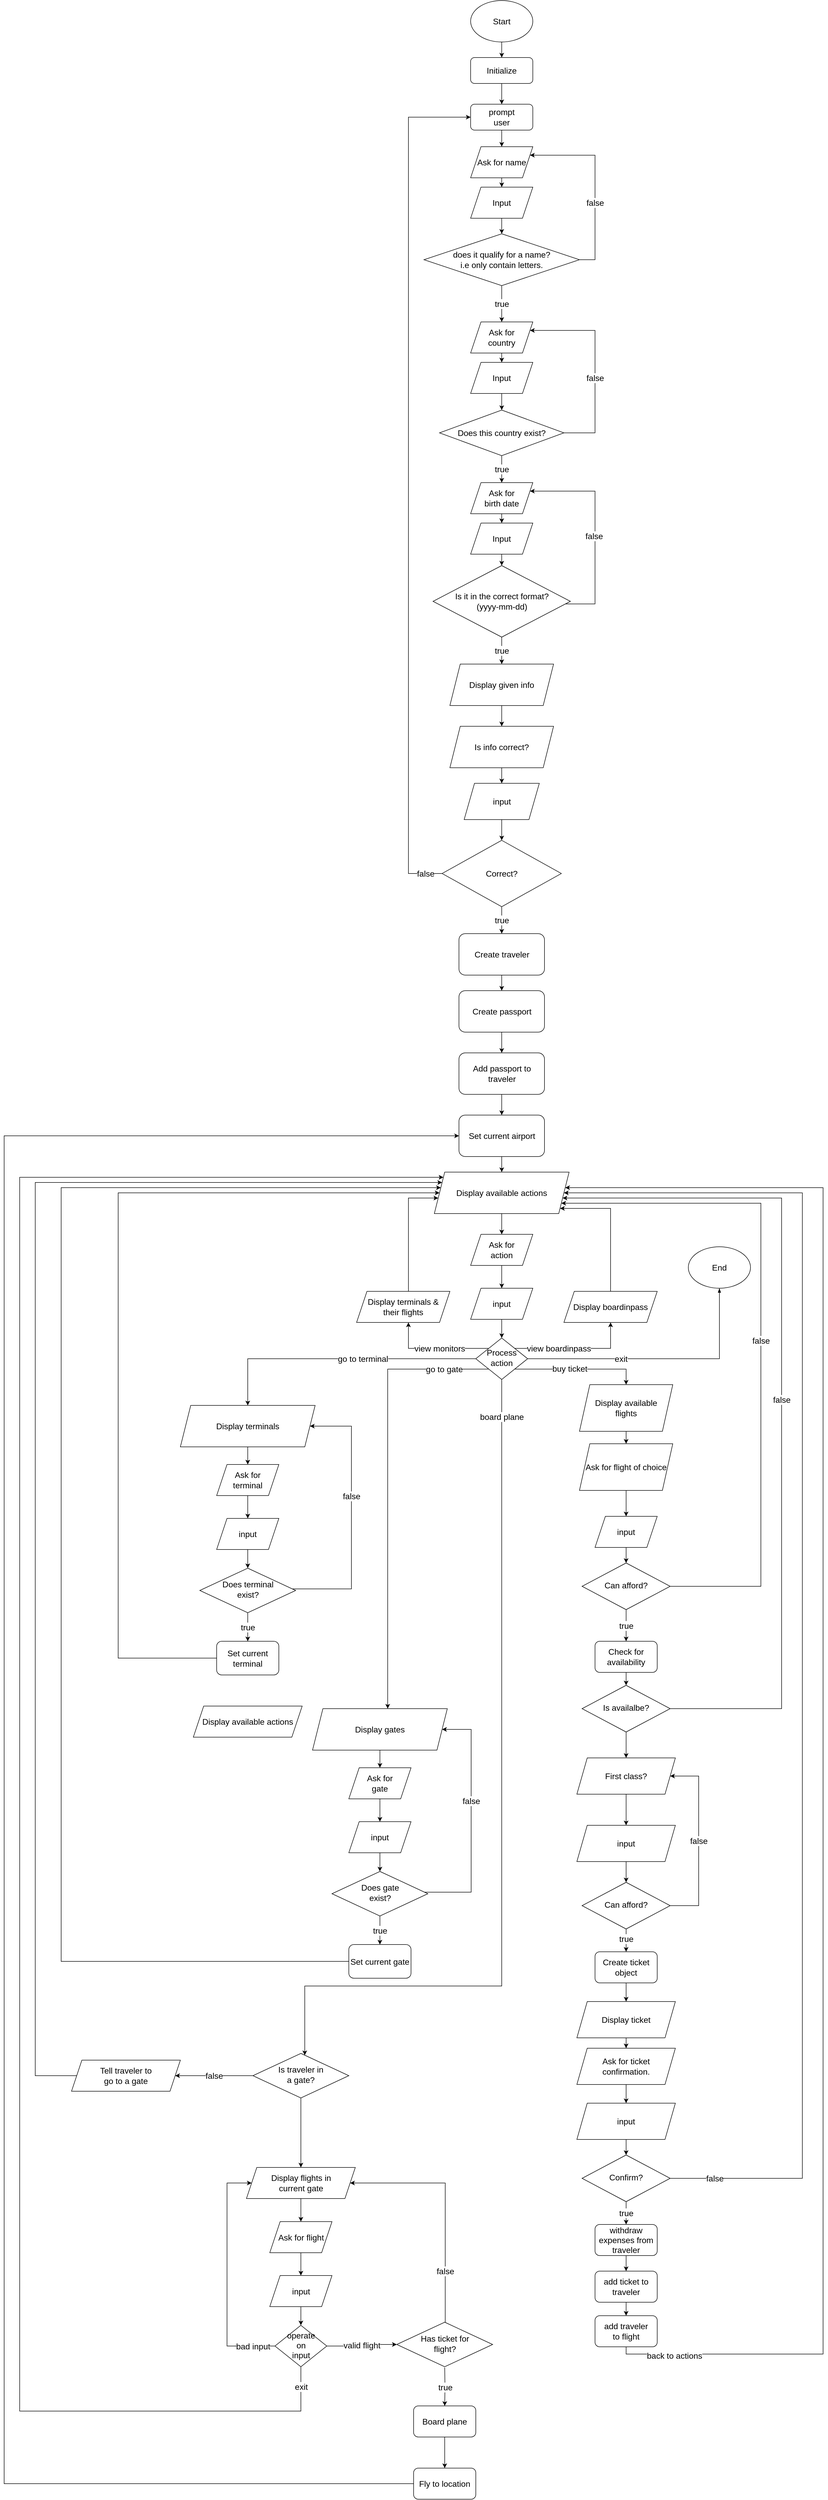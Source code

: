 <mxfile version="15.7.3" type="github">
  <diagram id="C5RBs43oDa-KdzZeNtuy" name="Page-1">
    <mxGraphModel dx="3044" dy="3708" grid="1" gridSize="10" guides="1" tooltips="1" connect="1" arrows="1" fold="1" page="1" pageScale="1" pageWidth="827" pageHeight="1169" math="0" shadow="0">
      <root>
        <mxCell id="WIyWlLk6GJQsqaUBKTNV-0" />
        <mxCell id="WIyWlLk6GJQsqaUBKTNV-1" parent="WIyWlLk6GJQsqaUBKTNV-0" />
        <mxCell id="w9qzQ3jvZIOm9cnqxgEa-3" style="edgeStyle=orthogonalEdgeStyle;rounded=0;orthogonalLoop=1;jettySize=auto;html=1;fontSize=16;" parent="WIyWlLk6GJQsqaUBKTNV-1" source="WIyWlLk6GJQsqaUBKTNV-6" target="74fVWN5UfbGMYc25_52T-164" edge="1">
          <mxGeometry relative="1" as="geometry">
            <mxPoint x="-50" y="930" as="targetPoint" />
          </mxGeometry>
        </mxCell>
        <mxCell id="74fVWN5UfbGMYc25_52T-89" value="go to terminal" style="edgeLabel;html=1;align=center;verticalAlign=middle;resizable=0;points=[];fontSize=16;" parent="w9qzQ3jvZIOm9cnqxgEa-3" vertex="1" connectable="0">
          <mxGeometry x="-0.175" relative="1" as="geometry">
            <mxPoint as="offset" />
          </mxGeometry>
        </mxCell>
        <mxCell id="w9qzQ3jvZIOm9cnqxgEa-8" style="edgeStyle=orthogonalEdgeStyle;rounded=0;orthogonalLoop=1;jettySize=auto;html=1;exitX=1;exitY=1;exitDx=0;exitDy=0;fontSize=16;" parent="WIyWlLk6GJQsqaUBKTNV-1" source="WIyWlLk6GJQsqaUBKTNV-6" target="74fVWN5UfbGMYc25_52T-156" edge="1">
          <mxGeometry relative="1" as="geometry">
            <mxPoint x="620" y="980" as="targetPoint" />
          </mxGeometry>
        </mxCell>
        <mxCell id="74fVWN5UfbGMYc25_52T-116" value="&lt;div&gt;buy ticket&lt;/div&gt;" style="edgeLabel;html=1;align=center;verticalAlign=middle;resizable=0;points=[];fontSize=16;" parent="w9qzQ3jvZIOm9cnqxgEa-8" vertex="1" connectable="0">
          <mxGeometry x="-0.369" y="1" relative="1" as="geometry">
            <mxPoint x="28" as="offset" />
          </mxGeometry>
        </mxCell>
        <mxCell id="74fVWN5UfbGMYc25_52T-178" value="view monitors" style="edgeStyle=orthogonalEdgeStyle;rounded=0;orthogonalLoop=1;jettySize=auto;html=1;fontSize=16;" parent="WIyWlLk6GJQsqaUBKTNV-1" source="WIyWlLk6GJQsqaUBKTNV-6" target="74fVWN5UfbGMYc25_52T-177" edge="1">
          <mxGeometry x="-0.073" relative="1" as="geometry">
            <Array as="points">
              <mxPoint x="200" y="910" />
            </Array>
            <mxPoint as="offset" />
          </mxGeometry>
        </mxCell>
        <mxCell id="p_1daK5cfYvLZlIFTqny-16" value="view boardinpass" style="edgeStyle=orthogonalEdgeStyle;rounded=0;orthogonalLoop=1;jettySize=auto;html=1;exitX=1;exitY=0;exitDx=0;exitDy=0;fontSize=16;" edge="1" parent="WIyWlLk6GJQsqaUBKTNV-1" source="WIyWlLk6GJQsqaUBKTNV-6" target="p_1daK5cfYvLZlIFTqny-13">
          <mxGeometry x="-0.277" relative="1" as="geometry">
            <mxPoint as="offset" />
          </mxGeometry>
        </mxCell>
        <mxCell id="p_1daK5cfYvLZlIFTqny-21" value="board plane" style="edgeStyle=orthogonalEdgeStyle;rounded=0;orthogonalLoop=1;jettySize=auto;html=1;fontSize=16;" edge="1" parent="WIyWlLk6GJQsqaUBKTNV-1" source="WIyWlLk6GJQsqaUBKTNV-6" target="p_1daK5cfYvLZlIFTqny-23">
          <mxGeometry x="-0.915" relative="1" as="geometry">
            <mxPoint x="4.547e-13" y="2220" as="targetPoint" />
            <Array as="points">
              <mxPoint x="380" y="2140" />
              <mxPoint y="2140" />
            </Array>
            <mxPoint as="offset" />
          </mxGeometry>
        </mxCell>
        <mxCell id="WIyWlLk6GJQsqaUBKTNV-6" value="&lt;div&gt;Process&lt;/div&gt;&lt;div&gt;action&lt;br&gt;&lt;/div&gt;" style="rhombus;whiteSpace=wrap;html=1;shadow=0;fontFamily=Helvetica;fontSize=16;align=center;strokeWidth=1;spacing=6;spacingTop=-4;" parent="WIyWlLk6GJQsqaUBKTNV-1" vertex="1">
          <mxGeometry x="330" y="890" width="100" height="80" as="geometry" />
        </mxCell>
        <mxCell id="w9qzQ3jvZIOm9cnqxgEa-14" value="exit" style="edgeStyle=orthogonalEdgeStyle;rounded=0;orthogonalLoop=1;jettySize=auto;html=1;endArrow=blockThin;endFill=1;fontSize=16;" parent="WIyWlLk6GJQsqaUBKTNV-1" source="WIyWlLk6GJQsqaUBKTNV-6" target="w9qzQ3jvZIOm9cnqxgEa-0" edge="1">
          <mxGeometry x="-0.288" relative="1" as="geometry">
            <mxPoint x="740" y="894" as="sourcePoint" />
            <mxPoint x="670" y="1324" as="targetPoint" />
            <mxPoint as="offset" />
          </mxGeometry>
        </mxCell>
        <mxCell id="w9qzQ3jvZIOm9cnqxgEa-0" value="End" style="ellipse;whiteSpace=wrap;html=1;fontSize=16;" parent="WIyWlLk6GJQsqaUBKTNV-1" vertex="1">
          <mxGeometry x="740" y="714" width="120" height="80" as="geometry" />
        </mxCell>
        <mxCell id="74fVWN5UfbGMYc25_52T-83" style="edgeStyle=orthogonalEdgeStyle;rounded=0;orthogonalLoop=1;jettySize=auto;html=1;fontSize=16;" parent="WIyWlLk6GJQsqaUBKTNV-1" source="74fVWN5UfbGMYc25_52T-1" target="74fVWN5UfbGMYc25_52T-82" edge="1">
          <mxGeometry relative="1" as="geometry" />
        </mxCell>
        <mxCell id="74fVWN5UfbGMYc25_52T-1" value="&lt;font style=&quot;font-size: 16px&quot;&gt;Initialize&lt;/font&gt;" style="rounded=1;whiteSpace=wrap;html=1;fontSize=16;" parent="WIyWlLk6GJQsqaUBKTNV-1" vertex="1">
          <mxGeometry x="320" y="-1580" width="120" height="50" as="geometry" />
        </mxCell>
        <mxCell id="74fVWN5UfbGMYc25_52T-19" style="edgeStyle=orthogonalEdgeStyle;rounded=0;orthogonalLoop=1;jettySize=auto;html=1;exitX=0.5;exitY=1;exitDx=0;exitDy=0;entryX=0.5;entryY=0;entryDx=0;entryDy=0;fontSize=16;" parent="WIyWlLk6GJQsqaUBKTNV-1" source="74fVWN5UfbGMYc25_52T-4" target="74fVWN5UfbGMYc25_52T-7" edge="1">
          <mxGeometry relative="1" as="geometry" />
        </mxCell>
        <mxCell id="74fVWN5UfbGMYc25_52T-4" value="&lt;font style=&quot;font-size: 16px&quot;&gt;Ask for name&lt;/font&gt;" style="shape=parallelogram;perimeter=parallelogramPerimeter;whiteSpace=wrap;html=1;fixedSize=1;fontSize=16;" parent="WIyWlLk6GJQsqaUBKTNV-1" vertex="1">
          <mxGeometry x="320" y="-1408" width="120" height="60" as="geometry" />
        </mxCell>
        <mxCell id="74fVWN5UfbGMYc25_52T-10" style="edgeStyle=orthogonalEdgeStyle;rounded=0;orthogonalLoop=1;jettySize=auto;html=1;fontSize=16;" parent="WIyWlLk6GJQsqaUBKTNV-1" source="74fVWN5UfbGMYc25_52T-7" edge="1">
          <mxGeometry relative="1" as="geometry">
            <mxPoint x="380" y="-1240" as="targetPoint" />
          </mxGeometry>
        </mxCell>
        <mxCell id="74fVWN5UfbGMYc25_52T-7" value="Input" style="shape=parallelogram;perimeter=parallelogramPerimeter;whiteSpace=wrap;html=1;fixedSize=1;fontSize=16;" parent="WIyWlLk6GJQsqaUBKTNV-1" vertex="1">
          <mxGeometry x="320" y="-1330" width="120" height="60" as="geometry" />
        </mxCell>
        <mxCell id="74fVWN5UfbGMYc25_52T-22" style="edgeStyle=orthogonalEdgeStyle;rounded=0;orthogonalLoop=1;jettySize=auto;html=1;fontSize=16;entryX=1;entryY=0.25;entryDx=0;entryDy=0;exitX=1;exitY=0.5;exitDx=0;exitDy=0;" parent="WIyWlLk6GJQsqaUBKTNV-1" source="74fVWN5UfbGMYc25_52T-20" target="74fVWN5UfbGMYc25_52T-4" edge="1">
          <mxGeometry relative="1" as="geometry">
            <mxPoint x="680" y="-1400" as="targetPoint" />
            <Array as="points">
              <mxPoint x="560" y="-1190" />
              <mxPoint x="560" y="-1392" />
            </Array>
          </mxGeometry>
        </mxCell>
        <mxCell id="74fVWN5UfbGMYc25_52T-25" value="false" style="edgeLabel;html=1;align=center;verticalAlign=middle;resizable=0;points=[];fontSize=16;" parent="74fVWN5UfbGMYc25_52T-22" vertex="1" connectable="0">
          <mxGeometry x="-0.502" y="2" relative="1" as="geometry">
            <mxPoint x="2" y="-51" as="offset" />
          </mxGeometry>
        </mxCell>
        <mxCell id="74fVWN5UfbGMYc25_52T-24" value="true" style="edgeStyle=orthogonalEdgeStyle;rounded=0;orthogonalLoop=1;jettySize=auto;html=1;exitX=0.5;exitY=1;exitDx=0;exitDy=0;fontSize=16;entryX=0.5;entryY=0;entryDx=0;entryDy=0;" parent="WIyWlLk6GJQsqaUBKTNV-1" source="74fVWN5UfbGMYc25_52T-20" target="74fVWN5UfbGMYc25_52T-27" edge="1">
          <mxGeometry relative="1" as="geometry">
            <mxPoint x="380" y="-1000" as="targetPoint" />
            <Array as="points" />
          </mxGeometry>
        </mxCell>
        <mxCell id="74fVWN5UfbGMYc25_52T-20" value="&lt;div style=&quot;font-size: 16px;&quot;&gt;does it qualify for a name? &lt;br style=&quot;font-size: 16px;&quot;&gt;&lt;/div&gt;&lt;div style=&quot;font-size: 16px;&quot;&gt;i.e only contain letters.&lt;/div&gt;" style="rhombus;whiteSpace=wrap;html=1;fontSize=16;" parent="WIyWlLk6GJQsqaUBKTNV-1" vertex="1">
          <mxGeometry x="230" y="-1240" width="300" height="100" as="geometry" />
        </mxCell>
        <mxCell id="74fVWN5UfbGMYc25_52T-26" style="edgeStyle=orthogonalEdgeStyle;rounded=0;orthogonalLoop=1;jettySize=auto;html=1;exitX=0.5;exitY=1;exitDx=0;exitDy=0;entryX=0.5;entryY=0;entryDx=0;entryDy=0;fontSize=16;" parent="WIyWlLk6GJQsqaUBKTNV-1" source="74fVWN5UfbGMYc25_52T-27" target="74fVWN5UfbGMYc25_52T-29" edge="1">
          <mxGeometry relative="1" as="geometry" />
        </mxCell>
        <mxCell id="74fVWN5UfbGMYc25_52T-27" value="&lt;div style=&quot;font-size: 16px;&quot;&gt;&lt;font style=&quot;font-size: 16px&quot;&gt;Ask for&lt;/font&gt;&lt;/div&gt;&lt;div style=&quot;font-size: 16px;&quot;&gt;&lt;font style=&quot;font-size: 16px&quot;&gt;country&lt;br style=&quot;font-size: 16px;&quot;&gt;&lt;/font&gt;&lt;/div&gt;" style="shape=parallelogram;perimeter=parallelogramPerimeter;whiteSpace=wrap;html=1;fixedSize=1;fontSize=16;" parent="WIyWlLk6GJQsqaUBKTNV-1" vertex="1">
          <mxGeometry x="320" y="-1070" width="120" height="60" as="geometry" />
        </mxCell>
        <mxCell id="74fVWN5UfbGMYc25_52T-43" style="edgeStyle=orthogonalEdgeStyle;rounded=0;orthogonalLoop=1;jettySize=auto;html=1;entryX=0.5;entryY=0;entryDx=0;entryDy=0;fontSize=16;" parent="WIyWlLk6GJQsqaUBKTNV-1" source="74fVWN5UfbGMYc25_52T-29" target="74fVWN5UfbGMYc25_52T-33" edge="1">
          <mxGeometry relative="1" as="geometry" />
        </mxCell>
        <mxCell id="74fVWN5UfbGMYc25_52T-29" value="Input" style="shape=parallelogram;perimeter=parallelogramPerimeter;whiteSpace=wrap;html=1;fixedSize=1;fontSize=16;" parent="WIyWlLk6GJQsqaUBKTNV-1" vertex="1">
          <mxGeometry x="320" y="-992" width="120" height="60" as="geometry" />
        </mxCell>
        <mxCell id="74fVWN5UfbGMYc25_52T-30" style="edgeStyle=orthogonalEdgeStyle;rounded=0;orthogonalLoop=1;jettySize=auto;html=1;fontSize=16;entryX=1;entryY=0.25;entryDx=0;entryDy=0;" parent="WIyWlLk6GJQsqaUBKTNV-1" source="74fVWN5UfbGMYc25_52T-33" target="74fVWN5UfbGMYc25_52T-27" edge="1">
          <mxGeometry relative="1" as="geometry">
            <mxPoint x="680" y="-1062" as="targetPoint" />
            <Array as="points">
              <mxPoint x="560" y="-856" />
              <mxPoint x="560" y="-1054" />
            </Array>
          </mxGeometry>
        </mxCell>
        <mxCell id="74fVWN5UfbGMYc25_52T-31" value="false" style="edgeLabel;html=1;align=center;verticalAlign=middle;resizable=0;points=[];fontSize=16;" parent="74fVWN5UfbGMYc25_52T-30" vertex="1" connectable="0">
          <mxGeometry x="-0.502" y="2" relative="1" as="geometry">
            <mxPoint x="2" y="-71" as="offset" />
          </mxGeometry>
        </mxCell>
        <mxCell id="74fVWN5UfbGMYc25_52T-32" value="true" style="edgeStyle=orthogonalEdgeStyle;rounded=0;orthogonalLoop=1;jettySize=auto;html=1;exitX=0.5;exitY=1;exitDx=0;exitDy=0;fontSize=16;entryX=0.5;entryY=0;entryDx=0;entryDy=0;" parent="WIyWlLk6GJQsqaUBKTNV-1" source="74fVWN5UfbGMYc25_52T-33" target="74fVWN5UfbGMYc25_52T-35" edge="1">
          <mxGeometry relative="1" as="geometry">
            <mxPoint x="380" y="-590" as="targetPoint" />
            <Array as="points" />
          </mxGeometry>
        </mxCell>
        <mxCell id="74fVWN5UfbGMYc25_52T-33" value="Does this country exist?" style="rhombus;whiteSpace=wrap;html=1;fontSize=16;" parent="WIyWlLk6GJQsqaUBKTNV-1" vertex="1">
          <mxGeometry x="260" y="-900" width="240" height="88" as="geometry" />
        </mxCell>
        <mxCell id="74fVWN5UfbGMYc25_52T-34" style="edgeStyle=orthogonalEdgeStyle;rounded=0;orthogonalLoop=1;jettySize=auto;html=1;exitX=0.5;exitY=1;exitDx=0;exitDy=0;entryX=0.5;entryY=0;entryDx=0;entryDy=0;fontSize=16;" parent="WIyWlLk6GJQsqaUBKTNV-1" source="74fVWN5UfbGMYc25_52T-35" target="74fVWN5UfbGMYc25_52T-37" edge="1">
          <mxGeometry relative="1" as="geometry" />
        </mxCell>
        <mxCell id="74fVWN5UfbGMYc25_52T-35" value="&lt;div style=&quot;font-size: 16px;&quot;&gt;&lt;font style=&quot;font-size: 16px&quot;&gt;Ask for&lt;/font&gt;&lt;/div&gt;&lt;div style=&quot;font-size: 16px;&quot;&gt;&lt;font style=&quot;font-size: 16px&quot;&gt;birth date&lt;br style=&quot;font-size: 16px;&quot;&gt;&lt;/font&gt;&lt;/div&gt;" style="shape=parallelogram;perimeter=parallelogramPerimeter;whiteSpace=wrap;html=1;fixedSize=1;fontSize=16;" parent="WIyWlLk6GJQsqaUBKTNV-1" vertex="1">
          <mxGeometry x="320" y="-760" width="120" height="60" as="geometry" />
        </mxCell>
        <mxCell id="74fVWN5UfbGMYc25_52T-44" style="edgeStyle=orthogonalEdgeStyle;rounded=0;orthogonalLoop=1;jettySize=auto;html=1;entryX=0.5;entryY=0;entryDx=0;entryDy=0;fontSize=16;" parent="WIyWlLk6GJQsqaUBKTNV-1" source="74fVWN5UfbGMYc25_52T-37" target="74fVWN5UfbGMYc25_52T-41" edge="1">
          <mxGeometry relative="1" as="geometry" />
        </mxCell>
        <mxCell id="74fVWN5UfbGMYc25_52T-37" value="Input" style="shape=parallelogram;perimeter=parallelogramPerimeter;whiteSpace=wrap;html=1;fixedSize=1;fontSize=16;" parent="WIyWlLk6GJQsqaUBKTNV-1" vertex="1">
          <mxGeometry x="320" y="-682" width="120" height="60" as="geometry" />
        </mxCell>
        <mxCell id="74fVWN5UfbGMYc25_52T-38" style="edgeStyle=orthogonalEdgeStyle;rounded=0;orthogonalLoop=1;jettySize=auto;html=1;fontSize=16;entryX=1;entryY=0.25;entryDx=0;entryDy=0;" parent="WIyWlLk6GJQsqaUBKTNV-1" source="74fVWN5UfbGMYc25_52T-41" target="74fVWN5UfbGMYc25_52T-35" edge="1">
          <mxGeometry relative="1" as="geometry">
            <mxPoint x="680" y="-752" as="targetPoint" />
            <Array as="points">
              <mxPoint x="560" y="-526" />
              <mxPoint x="560" y="-744" />
            </Array>
          </mxGeometry>
        </mxCell>
        <mxCell id="74fVWN5UfbGMYc25_52T-39" value="false" style="edgeLabel;html=1;align=center;verticalAlign=middle;resizable=0;points=[];fontSize=16;" parent="74fVWN5UfbGMYc25_52T-38" vertex="1" connectable="0">
          <mxGeometry x="-0.502" y="2" relative="1" as="geometry">
            <mxPoint y="-89" as="offset" />
          </mxGeometry>
        </mxCell>
        <mxCell id="74fVWN5UfbGMYc25_52T-47" value="true" style="edgeStyle=orthogonalEdgeStyle;rounded=0;orthogonalLoop=1;jettySize=auto;html=1;exitX=0.5;exitY=1;exitDx=0;exitDy=0;entryX=0.5;entryY=0;entryDx=0;entryDy=0;fontSize=16;" parent="WIyWlLk6GJQsqaUBKTNV-1" source="74fVWN5UfbGMYc25_52T-41" target="74fVWN5UfbGMYc25_52T-70" edge="1">
          <mxGeometry relative="1" as="geometry">
            <mxPoint x="380" y="-400" as="targetPoint" />
          </mxGeometry>
        </mxCell>
        <mxCell id="74fVWN5UfbGMYc25_52T-41" value="&lt;div style=&quot;font-size: 16px;&quot;&gt;Is it in the correct format? &lt;br style=&quot;font-size: 16px;&quot;&gt;&lt;/div&gt;&lt;div style=&quot;font-size: 16px;&quot;&gt;(yyyy-mm-dd)&lt;/div&gt;" style="rhombus;whiteSpace=wrap;html=1;fontSize=16;" parent="WIyWlLk6GJQsqaUBKTNV-1" vertex="1">
          <mxGeometry x="247.5" y="-600" width="265" height="138" as="geometry" />
        </mxCell>
        <mxCell id="74fVWN5UfbGMYc25_52T-147" style="edgeStyle=orthogonalEdgeStyle;rounded=0;orthogonalLoop=1;jettySize=auto;html=1;fontSize=16;" parent="WIyWlLk6GJQsqaUBKTNV-1" source="74fVWN5UfbGMYc25_52T-46" target="74fVWN5UfbGMYc25_52T-145" edge="1">
          <mxGeometry relative="1" as="geometry" />
        </mxCell>
        <mxCell id="74fVWN5UfbGMYc25_52T-46" value="Create traveler" style="rounded=1;whiteSpace=wrap;html=1;fontSize=16;glass=0;strokeWidth=1;shadow=0;" parent="WIyWlLk6GJQsqaUBKTNV-1" vertex="1">
          <mxGeometry x="297.5" y="110" width="165" height="80" as="geometry" />
        </mxCell>
        <mxCell id="74fVWN5UfbGMYc25_52T-151" style="edgeStyle=orthogonalEdgeStyle;rounded=0;orthogonalLoop=1;jettySize=auto;html=1;fontSize=16;" parent="WIyWlLk6GJQsqaUBKTNV-1" source="74fVWN5UfbGMYc25_52T-49" target="74fVWN5UfbGMYc25_52T-51" edge="1">
          <mxGeometry relative="1" as="geometry" />
        </mxCell>
        <mxCell id="74fVWN5UfbGMYc25_52T-49" value="&lt;div style=&quot;font-size: 16px;&quot;&gt;&lt;font style=&quot;font-size: 16px&quot;&gt;Ask for&lt;/font&gt;&lt;/div&gt;&lt;div style=&quot;font-size: 16px;&quot;&gt;&lt;font style=&quot;font-size: 16px&quot;&gt; action&lt;/font&gt;&lt;/div&gt;" style="shape=parallelogram;perimeter=parallelogramPerimeter;whiteSpace=wrap;html=1;fixedSize=1;fontSize=16;" parent="WIyWlLk6GJQsqaUBKTNV-1" vertex="1">
          <mxGeometry x="320" y="690" width="120" height="60" as="geometry" />
        </mxCell>
        <mxCell id="74fVWN5UfbGMYc25_52T-53" style="edgeStyle=orthogonalEdgeStyle;rounded=0;orthogonalLoop=1;jettySize=auto;html=1;fontSize=16;" parent="WIyWlLk6GJQsqaUBKTNV-1" source="74fVWN5UfbGMYc25_52T-51" target="WIyWlLk6GJQsqaUBKTNV-6" edge="1">
          <mxGeometry relative="1" as="geometry" />
        </mxCell>
        <mxCell id="74fVWN5UfbGMYc25_52T-51" value="input" style="shape=parallelogram;perimeter=parallelogramPerimeter;whiteSpace=wrap;html=1;fixedSize=1;fontSize=16;" parent="WIyWlLk6GJQsqaUBKTNV-1" vertex="1">
          <mxGeometry x="320" y="794" width="120" height="60" as="geometry" />
        </mxCell>
        <mxCell id="74fVWN5UfbGMYc25_52T-56" style="edgeStyle=orthogonalEdgeStyle;rounded=0;orthogonalLoop=1;jettySize=auto;html=1;entryX=0.5;entryY=0;entryDx=0;entryDy=0;fontSize=16;" parent="WIyWlLk6GJQsqaUBKTNV-1" source="74fVWN5UfbGMYc25_52T-55" target="74fVWN5UfbGMYc25_52T-1" edge="1">
          <mxGeometry relative="1" as="geometry" />
        </mxCell>
        <mxCell id="74fVWN5UfbGMYc25_52T-55" value="Start" style="ellipse;whiteSpace=wrap;html=1;fontSize=16;" parent="WIyWlLk6GJQsqaUBKTNV-1" vertex="1">
          <mxGeometry x="320" y="-1690" width="120" height="80" as="geometry" />
        </mxCell>
        <mxCell id="74fVWN5UfbGMYc25_52T-88" style="edgeStyle=orthogonalEdgeStyle;rounded=0;orthogonalLoop=1;jettySize=auto;html=1;fontSize=16;" parent="WIyWlLk6GJQsqaUBKTNV-1" source="74fVWN5UfbGMYc25_52T-58" target="74fVWN5UfbGMYc25_52T-61" edge="1">
          <mxGeometry relative="1" as="geometry" />
        </mxCell>
        <mxCell id="74fVWN5UfbGMYc25_52T-58" value="Ask for flight of choice" style="shape=parallelogram;perimeter=parallelogramPerimeter;whiteSpace=wrap;html=1;fixedSize=1;fontSize=16;" parent="WIyWlLk6GJQsqaUBKTNV-1" vertex="1">
          <mxGeometry x="530" y="1094" width="180" height="90" as="geometry" />
        </mxCell>
        <mxCell id="74fVWN5UfbGMYc25_52T-65" style="edgeStyle=orthogonalEdgeStyle;rounded=0;orthogonalLoop=1;jettySize=auto;html=1;entryX=0.5;entryY=0;entryDx=0;entryDy=0;fontSize=16;" parent="WIyWlLk6GJQsqaUBKTNV-1" source="74fVWN5UfbGMYc25_52T-61" target="74fVWN5UfbGMYc25_52T-63" edge="1">
          <mxGeometry relative="1" as="geometry" />
        </mxCell>
        <mxCell id="74fVWN5UfbGMYc25_52T-61" value="input" style="shape=parallelogram;perimeter=parallelogramPerimeter;whiteSpace=wrap;html=1;fixedSize=1;fontSize=16;" parent="WIyWlLk6GJQsqaUBKTNV-1" vertex="1">
          <mxGeometry x="560" y="1234" width="120" height="60" as="geometry" />
        </mxCell>
        <mxCell id="74fVWN5UfbGMYc25_52T-66" value="false" style="edgeStyle=orthogonalEdgeStyle;rounded=0;orthogonalLoop=1;jettySize=auto;html=1;fontSize=16;" parent="WIyWlLk6GJQsqaUBKTNV-1" source="74fVWN5UfbGMYc25_52T-63" target="74fVWN5UfbGMYc25_52T-152" edge="1">
          <mxGeometry relative="1" as="geometry">
            <Array as="points">
              <mxPoint x="880" y="1369" />
              <mxPoint x="880" y="630" />
            </Array>
          </mxGeometry>
        </mxCell>
        <mxCell id="74fVWN5UfbGMYc25_52T-69" value="true" style="edgeStyle=orthogonalEdgeStyle;rounded=0;orthogonalLoop=1;jettySize=auto;html=1;fontSize=16;" parent="WIyWlLk6GJQsqaUBKTNV-1" source="74fVWN5UfbGMYc25_52T-63" target="p_1daK5cfYvLZlIFTqny-0" edge="1">
          <mxGeometry relative="1" as="geometry">
            <mxPoint x="620" y="1550" as="targetPoint" />
          </mxGeometry>
        </mxCell>
        <mxCell id="74fVWN5UfbGMYc25_52T-63" value="&lt;div&gt;Can afford?&lt;br&gt;&lt;/div&gt;" style="rhombus;whiteSpace=wrap;html=1;shadow=0;fontFamily=Helvetica;fontSize=16;align=center;strokeWidth=1;spacing=6;spacingTop=-4;" parent="WIyWlLk6GJQsqaUBKTNV-1" vertex="1">
          <mxGeometry x="535" y="1324" width="170" height="90" as="geometry" />
        </mxCell>
        <mxCell id="74fVWN5UfbGMYc25_52T-129" style="edgeStyle=orthogonalEdgeStyle;rounded=0;orthogonalLoop=1;jettySize=auto;html=1;fontSize=16;" parent="WIyWlLk6GJQsqaUBKTNV-1" source="74fVWN5UfbGMYc25_52T-68" target="74fVWN5UfbGMYc25_52T-126" edge="1">
          <mxGeometry relative="1" as="geometry" />
        </mxCell>
        <mxCell id="74fVWN5UfbGMYc25_52T-68" value="First class?" style="shape=parallelogram;perimeter=parallelogramPerimeter;whiteSpace=wrap;html=1;fixedSize=1;fontSize=16;" parent="WIyWlLk6GJQsqaUBKTNV-1" vertex="1">
          <mxGeometry x="525" y="1700" width="190" height="70" as="geometry" />
        </mxCell>
        <mxCell id="74fVWN5UfbGMYc25_52T-76" style="edgeStyle=orthogonalEdgeStyle;rounded=0;orthogonalLoop=1;jettySize=auto;html=1;fontSize=16;" parent="WIyWlLk6GJQsqaUBKTNV-1" source="74fVWN5UfbGMYc25_52T-70" target="74fVWN5UfbGMYc25_52T-209" edge="1">
          <mxGeometry relative="1" as="geometry">
            <mxPoint x="380" y="-230" as="targetPoint" />
          </mxGeometry>
        </mxCell>
        <mxCell id="74fVWN5UfbGMYc25_52T-70" value="Display given info" style="shape=parallelogram;perimeter=parallelogramPerimeter;whiteSpace=wrap;html=1;fixedSize=1;fontSize=16;" parent="WIyWlLk6GJQsqaUBKTNV-1" vertex="1">
          <mxGeometry x="280" y="-410" width="200" height="80" as="geometry" />
        </mxCell>
        <mxCell id="74fVWN5UfbGMYc25_52T-78" value="true" style="edgeStyle=orthogonalEdgeStyle;rounded=0;orthogonalLoop=1;jettySize=auto;html=1;fontSize=16;" parent="WIyWlLk6GJQsqaUBKTNV-1" source="74fVWN5UfbGMYc25_52T-71" target="74fVWN5UfbGMYc25_52T-46" edge="1">
          <mxGeometry relative="1" as="geometry" />
        </mxCell>
        <mxCell id="74fVWN5UfbGMYc25_52T-79" value="false" style="edgeStyle=orthogonalEdgeStyle;rounded=0;orthogonalLoop=1;jettySize=auto;html=1;fontSize=16;" parent="WIyWlLk6GJQsqaUBKTNV-1" source="74fVWN5UfbGMYc25_52T-71" target="74fVWN5UfbGMYc25_52T-82" edge="1">
          <mxGeometry x="-0.961" relative="1" as="geometry">
            <mxPoint x="265" y="-106" as="sourcePoint" />
            <mxPoint x="130" y="-1390" as="targetPoint" />
            <Array as="points">
              <mxPoint x="200" y="-6" />
              <mxPoint x="200" y="-1465" />
            </Array>
            <mxPoint as="offset" />
          </mxGeometry>
        </mxCell>
        <mxCell id="74fVWN5UfbGMYc25_52T-71" value="Correct?" style="rhombus;whiteSpace=wrap;html=1;fontSize=16;" parent="WIyWlLk6GJQsqaUBKTNV-1" vertex="1">
          <mxGeometry x="265" y="-70" width="230" height="128" as="geometry" />
        </mxCell>
        <mxCell id="74fVWN5UfbGMYc25_52T-211" style="edgeStyle=orthogonalEdgeStyle;rounded=0;orthogonalLoop=1;jettySize=auto;html=1;fontSize=16;" parent="WIyWlLk6GJQsqaUBKTNV-1" source="74fVWN5UfbGMYc25_52T-72" target="74fVWN5UfbGMYc25_52T-71" edge="1">
          <mxGeometry relative="1" as="geometry" />
        </mxCell>
        <mxCell id="74fVWN5UfbGMYc25_52T-72" value="&lt;div&gt;input&lt;/div&gt;" style="shape=parallelogram;perimeter=parallelogramPerimeter;whiteSpace=wrap;html=1;fixedSize=1;fontSize=16;" parent="WIyWlLk6GJQsqaUBKTNV-1" vertex="1">
          <mxGeometry x="307.5" y="-180" width="145" height="70" as="geometry" />
        </mxCell>
        <mxCell id="74fVWN5UfbGMYc25_52T-84" style="edgeStyle=orthogonalEdgeStyle;rounded=0;orthogonalLoop=1;jettySize=auto;html=1;fontSize=16;" parent="WIyWlLk6GJQsqaUBKTNV-1" source="74fVWN5UfbGMYc25_52T-82" target="74fVWN5UfbGMYc25_52T-4" edge="1">
          <mxGeometry relative="1" as="geometry" />
        </mxCell>
        <mxCell id="74fVWN5UfbGMYc25_52T-82" value="&lt;div&gt;prompt&lt;/div&gt;&lt;div&gt;user&lt;br&gt;&lt;/div&gt;" style="rounded=1;whiteSpace=wrap;html=1;fontSize=16;" parent="WIyWlLk6GJQsqaUBKTNV-1" vertex="1">
          <mxGeometry x="320" y="-1490" width="120" height="50" as="geometry" />
        </mxCell>
        <mxCell id="74fVWN5UfbGMYc25_52T-96" value="true" style="edgeStyle=orthogonalEdgeStyle;rounded=0;orthogonalLoop=1;jettySize=auto;html=1;fontSize=16;" parent="WIyWlLk6GJQsqaUBKTNV-1" source="74fVWN5UfbGMYc25_52T-90" target="p_1daK5cfYvLZlIFTqny-10" edge="1">
          <mxGeometry x="-0.143" relative="1" as="geometry">
            <mxPoint x="620" y="2122" as="targetPoint" />
            <mxPoint as="offset" />
          </mxGeometry>
        </mxCell>
        <mxCell id="74fVWN5UfbGMYc25_52T-130" value="false" style="edgeStyle=orthogonalEdgeStyle;rounded=0;orthogonalLoop=1;jettySize=auto;html=1;fontSize=16;" parent="WIyWlLk6GJQsqaUBKTNV-1" source="74fVWN5UfbGMYc25_52T-90" target="74fVWN5UfbGMYc25_52T-68" edge="1">
          <mxGeometry relative="1" as="geometry">
            <Array as="points">
              <mxPoint x="760" y="1985" />
              <mxPoint x="760" y="1735" />
            </Array>
          </mxGeometry>
        </mxCell>
        <mxCell id="74fVWN5UfbGMYc25_52T-90" value="Can afford?" style="rhombus;whiteSpace=wrap;html=1;shadow=0;fontFamily=Helvetica;fontSize=16;align=center;strokeWidth=1;spacing=6;spacingTop=-4;" parent="WIyWlLk6GJQsqaUBKTNV-1" vertex="1">
          <mxGeometry x="535" y="1940" width="170" height="90" as="geometry" />
        </mxCell>
        <mxCell id="74fVWN5UfbGMYc25_52T-115" value="true" style="edgeStyle=orthogonalEdgeStyle;rounded=0;orthogonalLoop=1;jettySize=auto;html=1;fontSize=16;" parent="WIyWlLk6GJQsqaUBKTNV-1" source="74fVWN5UfbGMYc25_52T-108" target="74fVWN5UfbGMYc25_52T-142" edge="1">
          <mxGeometry relative="1" as="geometry">
            <mxPoint x="620" y="2590" as="targetPoint" />
          </mxGeometry>
        </mxCell>
        <mxCell id="74fVWN5UfbGMYc25_52T-131" style="edgeStyle=orthogonalEdgeStyle;rounded=0;orthogonalLoop=1;jettySize=auto;html=1;fontSize=16;" parent="WIyWlLk6GJQsqaUBKTNV-1" source="74fVWN5UfbGMYc25_52T-108" target="74fVWN5UfbGMYc25_52T-152" edge="1">
          <mxGeometry relative="1" as="geometry">
            <Array as="points">
              <mxPoint x="960" y="2511" />
              <mxPoint x="960" y="610" />
            </Array>
          </mxGeometry>
        </mxCell>
        <mxCell id="74fVWN5UfbGMYc25_52T-132" value="false" style="edgeLabel;html=1;align=center;verticalAlign=middle;resizable=0;points=[];fontSize=16;" parent="74fVWN5UfbGMYc25_52T-131" vertex="1" connectable="0">
          <mxGeometry x="-0.972" y="-2" relative="1" as="geometry">
            <mxPoint x="49" y="-2" as="offset" />
          </mxGeometry>
        </mxCell>
        <mxCell id="74fVWN5UfbGMYc25_52T-108" value="Confirm?" style="rhombus;whiteSpace=wrap;html=1;shadow=0;fontFamily=Helvetica;fontSize=16;align=center;strokeWidth=1;spacing=6;spacingTop=-4;" parent="WIyWlLk6GJQsqaUBKTNV-1" vertex="1">
          <mxGeometry x="535" y="2466" width="170" height="90" as="geometry" />
        </mxCell>
        <mxCell id="74fVWN5UfbGMYc25_52T-112" style="edgeStyle=orthogonalEdgeStyle;rounded=0;orthogonalLoop=1;jettySize=auto;html=1;fontSize=16;" parent="WIyWlLk6GJQsqaUBKTNV-1" source="74fVWN5UfbGMYc25_52T-110" target="74fVWN5UfbGMYc25_52T-118" edge="1">
          <mxGeometry relative="1" as="geometry" />
        </mxCell>
        <mxCell id="74fVWN5UfbGMYc25_52T-110" value="&lt;div&gt;Ask for ticket&lt;br&gt;&lt;/div&gt;&lt;div&gt;confirmation.&lt;br&gt;&lt;/div&gt;" style="shape=parallelogram;perimeter=parallelogramPerimeter;whiteSpace=wrap;html=1;fixedSize=1;fontSize=16;" parent="WIyWlLk6GJQsqaUBKTNV-1" vertex="1">
          <mxGeometry x="525" y="2260" width="190" height="70" as="geometry" />
        </mxCell>
        <mxCell id="74fVWN5UfbGMYc25_52T-133" style="edgeStyle=orthogonalEdgeStyle;rounded=0;orthogonalLoop=1;jettySize=auto;html=1;fontSize=16;" parent="WIyWlLk6GJQsqaUBKTNV-1" target="74fVWN5UfbGMYc25_52T-152" edge="1">
          <mxGeometry relative="1" as="geometry">
            <mxPoint x="360" y="989" as="targetPoint" />
            <Array as="points">
              <mxPoint x="620" y="2850" />
              <mxPoint x="1000" y="2850" />
              <mxPoint x="1000" y="600" />
            </Array>
            <mxPoint x="620" y="2800" as="sourcePoint" />
          </mxGeometry>
        </mxCell>
        <mxCell id="74fVWN5UfbGMYc25_52T-134" value="back to actions" style="edgeLabel;html=1;align=center;verticalAlign=middle;resizable=0;points=[];fontSize=16;" parent="74fVWN5UfbGMYc25_52T-133" vertex="1" connectable="0">
          <mxGeometry x="-0.91" y="-3" relative="1" as="geometry">
            <mxPoint as="offset" />
          </mxGeometry>
        </mxCell>
        <mxCell id="p_1daK5cfYvLZlIFTqny-19" style="edgeStyle=orthogonalEdgeStyle;rounded=0;orthogonalLoop=1;jettySize=auto;html=1;fontSize=16;" edge="1" parent="WIyWlLk6GJQsqaUBKTNV-1" source="74fVWN5UfbGMYc25_52T-114" target="p_1daK5cfYvLZlIFTqny-18">
          <mxGeometry relative="1" as="geometry" />
        </mxCell>
        <mxCell id="74fVWN5UfbGMYc25_52T-114" value="add ticket to traveler" style="rounded=1;whiteSpace=wrap;html=1;fontSize=16;" parent="WIyWlLk6GJQsqaUBKTNV-1" vertex="1">
          <mxGeometry x="560" y="2690" width="120" height="60" as="geometry" />
        </mxCell>
        <mxCell id="74fVWN5UfbGMYc25_52T-119" style="edgeStyle=orthogonalEdgeStyle;rounded=0;orthogonalLoop=1;jettySize=auto;html=1;fontSize=16;" parent="WIyWlLk6GJQsqaUBKTNV-1" source="74fVWN5UfbGMYc25_52T-118" target="74fVWN5UfbGMYc25_52T-108" edge="1">
          <mxGeometry relative="1" as="geometry" />
        </mxCell>
        <mxCell id="74fVWN5UfbGMYc25_52T-118" value="input" style="shape=parallelogram;perimeter=parallelogramPerimeter;whiteSpace=wrap;html=1;fixedSize=1;fontSize=16;" parent="WIyWlLk6GJQsqaUBKTNV-1" vertex="1">
          <mxGeometry x="525" y="2366" width="190" height="70" as="geometry" />
        </mxCell>
        <mxCell id="74fVWN5UfbGMYc25_52T-127" style="edgeStyle=orthogonalEdgeStyle;rounded=0;orthogonalLoop=1;jettySize=auto;html=1;fontSize=16;" parent="WIyWlLk6GJQsqaUBKTNV-1" source="74fVWN5UfbGMYc25_52T-126" target="74fVWN5UfbGMYc25_52T-90" edge="1">
          <mxGeometry relative="1" as="geometry" />
        </mxCell>
        <mxCell id="74fVWN5UfbGMYc25_52T-126" value="&lt;div&gt;input&lt;/div&gt;" style="shape=parallelogram;perimeter=parallelogramPerimeter;whiteSpace=wrap;html=1;fixedSize=1;fontSize=16;" parent="WIyWlLk6GJQsqaUBKTNV-1" vertex="1">
          <mxGeometry x="525" y="1830" width="190" height="70" as="geometry" />
        </mxCell>
        <mxCell id="74fVWN5UfbGMYc25_52T-144" style="edgeStyle=orthogonalEdgeStyle;rounded=0;orthogonalLoop=1;jettySize=auto;html=1;fontSize=16;" parent="WIyWlLk6GJQsqaUBKTNV-1" source="74fVWN5UfbGMYc25_52T-142" target="74fVWN5UfbGMYc25_52T-114" edge="1">
          <mxGeometry relative="1" as="geometry">
            <mxPoint x="620" y="2680" as="targetPoint" />
          </mxGeometry>
        </mxCell>
        <mxCell id="74fVWN5UfbGMYc25_52T-142" value="&lt;div&gt;withdraw&lt;br&gt;&lt;/div&gt;&lt;div&gt;expenses from&lt;/div&gt;&lt;div&gt;traveler&lt;br&gt;&lt;/div&gt;" style="rounded=1;whiteSpace=wrap;html=1;fontSize=16;" parent="WIyWlLk6GJQsqaUBKTNV-1" vertex="1">
          <mxGeometry x="560" y="2600" width="120" height="60" as="geometry" />
        </mxCell>
        <mxCell id="74fVWN5UfbGMYc25_52T-148" style="edgeStyle=orthogonalEdgeStyle;rounded=0;orthogonalLoop=1;jettySize=auto;html=1;fontSize=16;" parent="WIyWlLk6GJQsqaUBKTNV-1" source="74fVWN5UfbGMYc25_52T-145" target="74fVWN5UfbGMYc25_52T-146" edge="1">
          <mxGeometry relative="1" as="geometry" />
        </mxCell>
        <mxCell id="74fVWN5UfbGMYc25_52T-145" value="Create passport" style="rounded=1;whiteSpace=wrap;html=1;fontSize=16;glass=0;strokeWidth=1;shadow=0;" parent="WIyWlLk6GJQsqaUBKTNV-1" vertex="1">
          <mxGeometry x="297.5" y="220" width="165" height="80" as="geometry" />
        </mxCell>
        <mxCell id="74fVWN5UfbGMYc25_52T-149" style="edgeStyle=orthogonalEdgeStyle;rounded=0;orthogonalLoop=1;jettySize=auto;html=1;fontSize=16;entryX=0.5;entryY=0;entryDx=0;entryDy=0;" parent="WIyWlLk6GJQsqaUBKTNV-1" source="74fVWN5UfbGMYc25_52T-146" target="74fVWN5UfbGMYc25_52T-240" edge="1">
          <mxGeometry relative="1" as="geometry">
            <mxPoint x="380" y="544.5" as="targetPoint" />
          </mxGeometry>
        </mxCell>
        <mxCell id="74fVWN5UfbGMYc25_52T-146" value="Add passport to traveler" style="rounded=1;whiteSpace=wrap;html=1;fontSize=16;glass=0;strokeWidth=1;shadow=0;" parent="WIyWlLk6GJQsqaUBKTNV-1" vertex="1">
          <mxGeometry x="297.5" y="340" width="165" height="80" as="geometry" />
        </mxCell>
        <mxCell id="74fVWN5UfbGMYc25_52T-155" style="edgeStyle=orthogonalEdgeStyle;rounded=0;orthogonalLoop=1;jettySize=auto;html=1;fontSize=16;" parent="WIyWlLk6GJQsqaUBKTNV-1" source="74fVWN5UfbGMYc25_52T-152" target="74fVWN5UfbGMYc25_52T-49" edge="1">
          <mxGeometry relative="1" as="geometry" />
        </mxCell>
        <mxCell id="74fVWN5UfbGMYc25_52T-152" value="Display available actions" style="shape=parallelogram;perimeter=parallelogramPerimeter;whiteSpace=wrap;html=1;fixedSize=1;fontSize=16;" parent="WIyWlLk6GJQsqaUBKTNV-1" vertex="1">
          <mxGeometry x="250" y="570" width="260" height="80" as="geometry" />
        </mxCell>
        <mxCell id="74fVWN5UfbGMYc25_52T-157" style="edgeStyle=orthogonalEdgeStyle;rounded=0;orthogonalLoop=1;jettySize=auto;html=1;fontSize=16;" parent="WIyWlLk6GJQsqaUBKTNV-1" source="74fVWN5UfbGMYc25_52T-156" target="74fVWN5UfbGMYc25_52T-58" edge="1">
          <mxGeometry relative="1" as="geometry" />
        </mxCell>
        <mxCell id="74fVWN5UfbGMYc25_52T-156" value="&lt;div&gt;Display available&lt;/div&gt;&lt;div&gt;flights&lt;br&gt;&lt;/div&gt;" style="shape=parallelogram;perimeter=parallelogramPerimeter;whiteSpace=wrap;html=1;fixedSize=1;fontSize=16;" parent="WIyWlLk6GJQsqaUBKTNV-1" vertex="1">
          <mxGeometry x="530" y="980" width="180" height="90" as="geometry" />
        </mxCell>
        <mxCell id="74fVWN5UfbGMYc25_52T-159" style="edgeStyle=orthogonalEdgeStyle;rounded=0;orthogonalLoop=1;jettySize=auto;html=1;fontSize=16;" parent="WIyWlLk6GJQsqaUBKTNV-1" source="74fVWN5UfbGMYc25_52T-158" target="74fVWN5UfbGMYc25_52T-110" edge="1">
          <mxGeometry relative="1" as="geometry" />
        </mxCell>
        <mxCell id="74fVWN5UfbGMYc25_52T-158" value="Display ticket" style="shape=parallelogram;perimeter=parallelogramPerimeter;whiteSpace=wrap;html=1;fixedSize=1;fontSize=16;" parent="WIyWlLk6GJQsqaUBKTNV-1" vertex="1">
          <mxGeometry x="525" y="2170" width="190" height="70" as="geometry" />
        </mxCell>
        <mxCell id="74fVWN5UfbGMYc25_52T-171" style="edgeStyle=orthogonalEdgeStyle;rounded=0;orthogonalLoop=1;jettySize=auto;html=1;fontSize=16;" parent="WIyWlLk6GJQsqaUBKTNV-1" source="74fVWN5UfbGMYc25_52T-164" target="74fVWN5UfbGMYc25_52T-168" edge="1">
          <mxGeometry relative="1" as="geometry" />
        </mxCell>
        <mxCell id="74fVWN5UfbGMYc25_52T-164" value="Display terminals" style="shape=parallelogram;perimeter=parallelogramPerimeter;whiteSpace=wrap;html=1;fixedSize=1;fontSize=16;" parent="WIyWlLk6GJQsqaUBKTNV-1" vertex="1">
          <mxGeometry x="-240" y="1020" width="260" height="80" as="geometry" />
        </mxCell>
        <mxCell id="74fVWN5UfbGMYc25_52T-174" value="false" style="edgeStyle=orthogonalEdgeStyle;rounded=0;orthogonalLoop=1;jettySize=auto;html=1;fontSize=16;" parent="WIyWlLk6GJQsqaUBKTNV-1" source="74fVWN5UfbGMYc25_52T-166" target="74fVWN5UfbGMYc25_52T-164" edge="1">
          <mxGeometry x="0.154" relative="1" as="geometry">
            <Array as="points">
              <mxPoint x="90" y="1374" />
              <mxPoint x="90" y="1060" />
            </Array>
            <mxPoint as="offset" />
          </mxGeometry>
        </mxCell>
        <mxCell id="74fVWN5UfbGMYc25_52T-176" value="true" style="edgeStyle=orthogonalEdgeStyle;rounded=0;orthogonalLoop=1;jettySize=auto;html=1;fontSize=16;" parent="WIyWlLk6GJQsqaUBKTNV-1" source="74fVWN5UfbGMYc25_52T-166" target="74fVWN5UfbGMYc25_52T-175" edge="1">
          <mxGeometry relative="1" as="geometry" />
        </mxCell>
        <mxCell id="74fVWN5UfbGMYc25_52T-166" value="&lt;div&gt;Does terminal&lt;/div&gt;&lt;div&gt;exist?&lt;br&gt;&lt;/div&gt;" style="rhombus;whiteSpace=wrap;html=1;shadow=0;fontFamily=Helvetica;fontSize=16;align=center;strokeWidth=1;spacing=6;spacingTop=-4;" parent="WIyWlLk6GJQsqaUBKTNV-1" vertex="1">
          <mxGeometry x="-202.5" y="1334" width="185" height="86" as="geometry" />
        </mxCell>
        <mxCell id="74fVWN5UfbGMYc25_52T-167" style="edgeStyle=orthogonalEdgeStyle;rounded=0;orthogonalLoop=1;jettySize=auto;html=1;fontSize=16;" parent="WIyWlLk6GJQsqaUBKTNV-1" source="74fVWN5UfbGMYc25_52T-168" target="74fVWN5UfbGMYc25_52T-170" edge="1">
          <mxGeometry relative="1" as="geometry" />
        </mxCell>
        <mxCell id="74fVWN5UfbGMYc25_52T-168" value="&lt;div&gt;Ask for&lt;/div&gt;&lt;div&gt;terminal&lt;br&gt;&lt;/div&gt;" style="shape=parallelogram;perimeter=parallelogramPerimeter;whiteSpace=wrap;html=1;fixedSize=1;fontSize=16;" parent="WIyWlLk6GJQsqaUBKTNV-1" vertex="1">
          <mxGeometry x="-170" y="1134" width="120" height="60" as="geometry" />
        </mxCell>
        <mxCell id="74fVWN5UfbGMYc25_52T-169" style="edgeStyle=orthogonalEdgeStyle;rounded=0;orthogonalLoop=1;jettySize=auto;html=1;fontSize=16;" parent="WIyWlLk6GJQsqaUBKTNV-1" source="74fVWN5UfbGMYc25_52T-170" target="74fVWN5UfbGMYc25_52T-166" edge="1">
          <mxGeometry relative="1" as="geometry" />
        </mxCell>
        <mxCell id="74fVWN5UfbGMYc25_52T-170" value="input" style="shape=parallelogram;perimeter=parallelogramPerimeter;whiteSpace=wrap;html=1;fixedSize=1;fontSize=16;" parent="WIyWlLk6GJQsqaUBKTNV-1" vertex="1">
          <mxGeometry x="-170" y="1238" width="120" height="60" as="geometry" />
        </mxCell>
        <mxCell id="74fVWN5UfbGMYc25_52T-191" style="edgeStyle=orthogonalEdgeStyle;rounded=0;orthogonalLoop=1;jettySize=auto;html=1;fontSize=16;" parent="WIyWlLk6GJQsqaUBKTNV-1" source="74fVWN5UfbGMYc25_52T-175" target="74fVWN5UfbGMYc25_52T-152" edge="1">
          <mxGeometry relative="1" as="geometry">
            <Array as="points">
              <mxPoint x="-360" y="1508" />
              <mxPoint x="-360" y="610" />
            </Array>
          </mxGeometry>
        </mxCell>
        <mxCell id="74fVWN5UfbGMYc25_52T-175" value="Set current terminal" style="rounded=1;whiteSpace=wrap;html=1;fontSize=16;" parent="WIyWlLk6GJQsqaUBKTNV-1" vertex="1">
          <mxGeometry x="-170" y="1475" width="120" height="65" as="geometry" />
        </mxCell>
        <mxCell id="74fVWN5UfbGMYc25_52T-181" style="edgeStyle=orthogonalEdgeStyle;rounded=0;orthogonalLoop=1;jettySize=auto;html=1;exitX=0.5;exitY=0;exitDx=0;exitDy=0;fontSize=16;" parent="WIyWlLk6GJQsqaUBKTNV-1" source="74fVWN5UfbGMYc25_52T-177" target="74fVWN5UfbGMYc25_52T-152" edge="1">
          <mxGeometry relative="1" as="geometry">
            <mxPoint x="109.667" y="610" as="targetPoint" />
            <Array as="points">
              <mxPoint x="200" y="800" />
              <mxPoint x="200" y="620" />
            </Array>
          </mxGeometry>
        </mxCell>
        <mxCell id="74fVWN5UfbGMYc25_52T-177" value="&lt;div&gt;Display terminals &amp;amp;&lt;/div&gt;&lt;div&gt;their flights&lt;br&gt;&lt;/div&gt;" style="shape=parallelogram;perimeter=parallelogramPerimeter;whiteSpace=wrap;html=1;fixedSize=1;fontSize=16;" parent="WIyWlLk6GJQsqaUBKTNV-1" vertex="1">
          <mxGeometry x="100" y="800" width="180" height="60" as="geometry" />
        </mxCell>
        <mxCell id="74fVWN5UfbGMYc25_52T-193" value="go to gate" style="edgeStyle=orthogonalEdgeStyle;rounded=0;orthogonalLoop=1;jettySize=auto;html=1;fontSize=16;" parent="WIyWlLk6GJQsqaUBKTNV-1" source="WIyWlLk6GJQsqaUBKTNV-6" target="74fVWN5UfbGMYc25_52T-200" edge="1">
          <mxGeometry x="-0.8" relative="1" as="geometry">
            <mxPoint x="70" y="1940" as="targetPoint" />
            <mxPoint x="-60" y="1940" as="sourcePoint" />
            <Array as="points">
              <mxPoint x="160" y="950" />
            </Array>
            <mxPoint x="-1" as="offset" />
          </mxGeometry>
        </mxCell>
        <mxCell id="74fVWN5UfbGMYc25_52T-190" value="Display available actions" style="shape=parallelogram;perimeter=parallelogramPerimeter;whiteSpace=wrap;html=1;fixedSize=1;fontSize=16;" parent="WIyWlLk6GJQsqaUBKTNV-1" vertex="1">
          <mxGeometry x="-215" y="1600" width="210" height="60" as="geometry" />
        </mxCell>
        <mxCell id="74fVWN5UfbGMYc25_52T-199" style="edgeStyle=orthogonalEdgeStyle;rounded=0;orthogonalLoop=1;jettySize=auto;html=1;fontSize=16;" parent="WIyWlLk6GJQsqaUBKTNV-1" source="74fVWN5UfbGMYc25_52T-200" target="74fVWN5UfbGMYc25_52T-205" edge="1">
          <mxGeometry relative="1" as="geometry" />
        </mxCell>
        <mxCell id="74fVWN5UfbGMYc25_52T-200" value="Display gates" style="shape=parallelogram;perimeter=parallelogramPerimeter;whiteSpace=wrap;html=1;fixedSize=1;fontSize=16;" parent="WIyWlLk6GJQsqaUBKTNV-1" vertex="1">
          <mxGeometry x="15" y="1605" width="260" height="80" as="geometry" />
        </mxCell>
        <mxCell id="74fVWN5UfbGMYc25_52T-201" value="false" style="edgeStyle=orthogonalEdgeStyle;rounded=0;orthogonalLoop=1;jettySize=auto;html=1;fontSize=16;" parent="WIyWlLk6GJQsqaUBKTNV-1" source="74fVWN5UfbGMYc25_52T-203" target="74fVWN5UfbGMYc25_52T-200" edge="1">
          <mxGeometry x="0.154" relative="1" as="geometry">
            <Array as="points">
              <mxPoint x="321" y="1959" />
              <mxPoint x="321" y="1645" />
            </Array>
            <mxPoint as="offset" />
          </mxGeometry>
        </mxCell>
        <mxCell id="74fVWN5UfbGMYc25_52T-202" value="true" style="edgeStyle=orthogonalEdgeStyle;rounded=0;orthogonalLoop=1;jettySize=auto;html=1;fontSize=16;" parent="WIyWlLk6GJQsqaUBKTNV-1" source="74fVWN5UfbGMYc25_52T-203" target="74fVWN5UfbGMYc25_52T-208" edge="1">
          <mxGeometry relative="1" as="geometry" />
        </mxCell>
        <mxCell id="74fVWN5UfbGMYc25_52T-203" value="&lt;div&gt;Does gate&lt;/div&gt;&lt;div&gt;exist?&lt;br&gt;&lt;/div&gt;" style="rhombus;whiteSpace=wrap;html=1;shadow=0;fontFamily=Helvetica;fontSize=16;align=center;strokeWidth=1;spacing=6;spacingTop=-4;" parent="WIyWlLk6GJQsqaUBKTNV-1" vertex="1">
          <mxGeometry x="52.5" y="1919" width="185" height="86" as="geometry" />
        </mxCell>
        <mxCell id="74fVWN5UfbGMYc25_52T-204" style="edgeStyle=orthogonalEdgeStyle;rounded=0;orthogonalLoop=1;jettySize=auto;html=1;fontSize=16;" parent="WIyWlLk6GJQsqaUBKTNV-1" source="74fVWN5UfbGMYc25_52T-205" target="74fVWN5UfbGMYc25_52T-207" edge="1">
          <mxGeometry relative="1" as="geometry" />
        </mxCell>
        <mxCell id="74fVWN5UfbGMYc25_52T-205" value="&lt;div&gt;Ask for&lt;/div&gt;&lt;div&gt;gate&lt;br&gt;&lt;/div&gt;" style="shape=parallelogram;perimeter=parallelogramPerimeter;whiteSpace=wrap;html=1;fixedSize=1;fontSize=16;" parent="WIyWlLk6GJQsqaUBKTNV-1" vertex="1">
          <mxGeometry x="85" y="1719" width="120" height="60" as="geometry" />
        </mxCell>
        <mxCell id="74fVWN5UfbGMYc25_52T-206" style="edgeStyle=orthogonalEdgeStyle;rounded=0;orthogonalLoop=1;jettySize=auto;html=1;fontSize=16;" parent="WIyWlLk6GJQsqaUBKTNV-1" source="74fVWN5UfbGMYc25_52T-207" target="74fVWN5UfbGMYc25_52T-203" edge="1">
          <mxGeometry relative="1" as="geometry" />
        </mxCell>
        <mxCell id="74fVWN5UfbGMYc25_52T-207" value="input" style="shape=parallelogram;perimeter=parallelogramPerimeter;whiteSpace=wrap;html=1;fixedSize=1;fontSize=16;" parent="WIyWlLk6GJQsqaUBKTNV-1" vertex="1">
          <mxGeometry x="85" y="1823" width="120" height="60" as="geometry" />
        </mxCell>
        <mxCell id="74fVWN5UfbGMYc25_52T-219" style="edgeStyle=orthogonalEdgeStyle;rounded=0;orthogonalLoop=1;jettySize=auto;html=1;fontSize=16;" parent="WIyWlLk6GJQsqaUBKTNV-1" source="74fVWN5UfbGMYc25_52T-208" target="74fVWN5UfbGMYc25_52T-152" edge="1">
          <mxGeometry relative="1" as="geometry">
            <Array as="points">
              <mxPoint x="-470" y="2093" />
              <mxPoint x="-470" y="600" />
            </Array>
          </mxGeometry>
        </mxCell>
        <mxCell id="74fVWN5UfbGMYc25_52T-208" value="Set current gate" style="rounded=1;whiteSpace=wrap;html=1;fontSize=16;" parent="WIyWlLk6GJQsqaUBKTNV-1" vertex="1">
          <mxGeometry x="85" y="2060" width="120" height="65" as="geometry" />
        </mxCell>
        <mxCell id="74fVWN5UfbGMYc25_52T-210" style="edgeStyle=orthogonalEdgeStyle;rounded=0;orthogonalLoop=1;jettySize=auto;html=1;fontSize=16;" parent="WIyWlLk6GJQsqaUBKTNV-1" source="74fVWN5UfbGMYc25_52T-209" target="74fVWN5UfbGMYc25_52T-72" edge="1">
          <mxGeometry relative="1" as="geometry" />
        </mxCell>
        <mxCell id="74fVWN5UfbGMYc25_52T-209" value="Is info correct?" style="shape=parallelogram;perimeter=parallelogramPerimeter;whiteSpace=wrap;html=1;fixedSize=1;fontSize=16;" parent="WIyWlLk6GJQsqaUBKTNV-1" vertex="1">
          <mxGeometry x="280" y="-290" width="200" height="80" as="geometry" />
        </mxCell>
        <mxCell id="74fVWN5UfbGMYc25_52T-224" value="bad input" style="edgeStyle=orthogonalEdgeStyle;rounded=0;orthogonalLoop=1;jettySize=auto;html=1;fontSize=16;" parent="WIyWlLk6GJQsqaUBKTNV-1" source="74fVWN5UfbGMYc25_52T-212" target="74fVWN5UfbGMYc25_52T-218" edge="1">
          <mxGeometry x="-0.813" relative="1" as="geometry">
            <mxPoint x="-190.0" y="2830.0" as="targetPoint" />
            <Array as="points">
              <mxPoint x="-150" y="2834.5" />
              <mxPoint x="-150" y="2520" />
            </Array>
            <mxPoint as="offset" />
          </mxGeometry>
        </mxCell>
        <mxCell id="74fVWN5UfbGMYc25_52T-227" value="valid flight" style="edgeStyle=orthogonalEdgeStyle;rounded=0;orthogonalLoop=1;jettySize=auto;html=1;fontSize=16;" parent="WIyWlLk6GJQsqaUBKTNV-1" source="74fVWN5UfbGMYc25_52T-212" target="74fVWN5UfbGMYc25_52T-228" edge="1">
          <mxGeometry relative="1" as="geometry">
            <mxPoint x="177.5" y="2833" as="targetPoint" />
          </mxGeometry>
        </mxCell>
        <mxCell id="p_1daK5cfYvLZlIFTqny-30" value="exit" style="edgeStyle=orthogonalEdgeStyle;rounded=0;orthogonalLoop=1;jettySize=auto;html=1;fontSize=16;" edge="1" parent="WIyWlLk6GJQsqaUBKTNV-1" source="74fVWN5UfbGMYc25_52T-212" target="74fVWN5UfbGMYc25_52T-152">
          <mxGeometry x="-0.98" relative="1" as="geometry">
            <Array as="points">
              <mxPoint x="-8" y="2960" />
              <mxPoint x="-550" y="2960" />
              <mxPoint x="-550" y="580" />
            </Array>
            <mxPoint as="offset" />
          </mxGeometry>
        </mxCell>
        <mxCell id="74fVWN5UfbGMYc25_52T-212" value="&lt;div&gt;operate &lt;br&gt;&lt;/div&gt;&lt;div&gt;on&lt;/div&gt;&lt;div&gt;input&lt;br&gt;&lt;/div&gt;" style="rhombus;whiteSpace=wrap;html=1;shadow=0;fontFamily=Helvetica;fontSize=16;align=center;strokeWidth=1;spacing=6;spacingTop=-4;" parent="WIyWlLk6GJQsqaUBKTNV-1" vertex="1">
          <mxGeometry x="-57.5" y="2794.5" width="100" height="80" as="geometry" />
        </mxCell>
        <mxCell id="74fVWN5UfbGMYc25_52T-213" style="edgeStyle=orthogonalEdgeStyle;rounded=0;orthogonalLoop=1;jettySize=auto;html=1;fontSize=16;" parent="WIyWlLk6GJQsqaUBKTNV-1" source="74fVWN5UfbGMYc25_52T-214" target="74fVWN5UfbGMYc25_52T-216" edge="1">
          <mxGeometry relative="1" as="geometry" />
        </mxCell>
        <mxCell id="74fVWN5UfbGMYc25_52T-214" value="Ask for flight" style="shape=parallelogram;perimeter=parallelogramPerimeter;whiteSpace=wrap;html=1;fixedSize=1;fontSize=16;" parent="WIyWlLk6GJQsqaUBKTNV-1" vertex="1">
          <mxGeometry x="-67.5" y="2594.5" width="120" height="60" as="geometry" />
        </mxCell>
        <mxCell id="74fVWN5UfbGMYc25_52T-215" style="edgeStyle=orthogonalEdgeStyle;rounded=0;orthogonalLoop=1;jettySize=auto;html=1;fontSize=16;" parent="WIyWlLk6GJQsqaUBKTNV-1" source="74fVWN5UfbGMYc25_52T-216" target="74fVWN5UfbGMYc25_52T-212" edge="1">
          <mxGeometry relative="1" as="geometry" />
        </mxCell>
        <mxCell id="74fVWN5UfbGMYc25_52T-216" value="input" style="shape=parallelogram;perimeter=parallelogramPerimeter;whiteSpace=wrap;html=1;fixedSize=1;fontSize=16;" parent="WIyWlLk6GJQsqaUBKTNV-1" vertex="1">
          <mxGeometry x="-67.5" y="2698.5" width="120" height="60" as="geometry" />
        </mxCell>
        <mxCell id="74fVWN5UfbGMYc25_52T-217" style="edgeStyle=orthogonalEdgeStyle;rounded=0;orthogonalLoop=1;jettySize=auto;html=1;fontSize=16;" parent="WIyWlLk6GJQsqaUBKTNV-1" source="74fVWN5UfbGMYc25_52T-218" target="74fVWN5UfbGMYc25_52T-214" edge="1">
          <mxGeometry relative="1" as="geometry" />
        </mxCell>
        <mxCell id="74fVWN5UfbGMYc25_52T-218" value="&lt;div&gt;Display flights in &lt;br&gt;&lt;/div&gt;&lt;div&gt;current gate&lt;br&gt;&lt;/div&gt;" style="shape=parallelogram;perimeter=parallelogramPerimeter;whiteSpace=wrap;html=1;fixedSize=1;fontSize=16;" parent="WIyWlLk6GJQsqaUBKTNV-1" vertex="1">
          <mxGeometry x="-112.5" y="2490" width="210" height="60" as="geometry" />
        </mxCell>
        <mxCell id="74fVWN5UfbGMYc25_52T-229" value="false" style="edgeStyle=orthogonalEdgeStyle;rounded=0;orthogonalLoop=1;jettySize=auto;html=1;fontSize=16;exitX=0.551;exitY=0.081;exitDx=0;exitDy=0;exitPerimeter=0;" parent="WIyWlLk6GJQsqaUBKTNV-1" target="74fVWN5UfbGMYc25_52T-218" edge="1">
          <mxGeometry x="-0.508" relative="1" as="geometry">
            <Array as="points">
              <mxPoint x="271" y="2797" />
              <mxPoint x="271" y="2520" />
            </Array>
            <mxPoint as="offset" />
            <mxPoint x="279.435" y="2796.966" as="sourcePoint" />
          </mxGeometry>
        </mxCell>
        <mxCell id="74fVWN5UfbGMYc25_52T-232" value="true" style="edgeStyle=orthogonalEdgeStyle;rounded=0;orthogonalLoop=1;jettySize=auto;html=1;fontSize=16;" parent="WIyWlLk6GJQsqaUBKTNV-1" target="74fVWN5UfbGMYc25_52T-231" edge="1">
          <mxGeometry relative="1" as="geometry">
            <mxPoint x="270.0" y="2876" as="sourcePoint" />
          </mxGeometry>
        </mxCell>
        <mxCell id="74fVWN5UfbGMYc25_52T-228" value="&lt;div&gt;Has ticket for&lt;/div&gt;&lt;div&gt;flight?&lt;br&gt;&lt;/div&gt;" style="rhombus;whiteSpace=wrap;html=1;shadow=0;fontFamily=Helvetica;fontSize=16;align=center;strokeWidth=1;spacing=6;spacingTop=-4;" parent="WIyWlLk6GJQsqaUBKTNV-1" vertex="1">
          <mxGeometry x="177.5" y="2788.5" width="185" height="86" as="geometry" />
        </mxCell>
        <mxCell id="74fVWN5UfbGMYc25_52T-235" style="edgeStyle=orthogonalEdgeStyle;rounded=0;orthogonalLoop=1;jettySize=auto;html=1;fontSize=16;" parent="WIyWlLk6GJQsqaUBKTNV-1" source="74fVWN5UfbGMYc25_52T-231" target="74fVWN5UfbGMYc25_52T-234" edge="1">
          <mxGeometry relative="1" as="geometry" />
        </mxCell>
        <mxCell id="74fVWN5UfbGMYc25_52T-231" value="Board plane" style="rounded=1;whiteSpace=wrap;html=1;fontSize=16;" parent="WIyWlLk6GJQsqaUBKTNV-1" vertex="1">
          <mxGeometry x="210" y="2950" width="120" height="60" as="geometry" />
        </mxCell>
        <mxCell id="74fVWN5UfbGMYc25_52T-233" style="edgeStyle=orthogonalEdgeStyle;rounded=0;orthogonalLoop=1;jettySize=auto;html=1;exitX=0.5;exitY=1;exitDx=0;exitDy=0;fontSize=16;" parent="WIyWlLk6GJQsqaUBKTNV-1" source="74fVWN5UfbGMYc25_52T-231" target="74fVWN5UfbGMYc25_52T-231" edge="1">
          <mxGeometry relative="1" as="geometry" />
        </mxCell>
        <mxCell id="74fVWN5UfbGMYc25_52T-236" style="edgeStyle=orthogonalEdgeStyle;rounded=0;orthogonalLoop=1;jettySize=auto;html=1;fontSize=16;" parent="WIyWlLk6GJQsqaUBKTNV-1" source="74fVWN5UfbGMYc25_52T-234" target="74fVWN5UfbGMYc25_52T-240" edge="1">
          <mxGeometry relative="1" as="geometry">
            <Array as="points">
              <mxPoint x="-580" y="3100" />
              <mxPoint x="-580" y="500" />
            </Array>
            <mxPoint x="-135" y="3100.0" as="sourcePoint" />
          </mxGeometry>
        </mxCell>
        <mxCell id="74fVWN5UfbGMYc25_52T-234" value="Fly to location" style="rounded=1;whiteSpace=wrap;html=1;fontSize=16;" parent="WIyWlLk6GJQsqaUBKTNV-1" vertex="1">
          <mxGeometry x="210" y="3070" width="120" height="60" as="geometry" />
        </mxCell>
        <mxCell id="74fVWN5UfbGMYc25_52T-241" style="edgeStyle=orthogonalEdgeStyle;rounded=0;orthogonalLoop=1;jettySize=auto;html=1;fontSize=16;" parent="WIyWlLk6GJQsqaUBKTNV-1" source="74fVWN5UfbGMYc25_52T-240" target="74fVWN5UfbGMYc25_52T-152" edge="1">
          <mxGeometry relative="1" as="geometry" />
        </mxCell>
        <mxCell id="74fVWN5UfbGMYc25_52T-240" value="Set current airport" style="rounded=1;whiteSpace=wrap;html=1;fontSize=16;glass=0;strokeWidth=1;shadow=0;" parent="WIyWlLk6GJQsqaUBKTNV-1" vertex="1">
          <mxGeometry x="297.5" y="460" width="165" height="80" as="geometry" />
        </mxCell>
        <mxCell id="p_1daK5cfYvLZlIFTqny-2" style="edgeStyle=orthogonalEdgeStyle;rounded=0;orthogonalLoop=1;jettySize=auto;html=1;fontSize=16;" edge="1" parent="WIyWlLk6GJQsqaUBKTNV-1" source="p_1daK5cfYvLZlIFTqny-0" target="p_1daK5cfYvLZlIFTqny-1">
          <mxGeometry relative="1" as="geometry" />
        </mxCell>
        <mxCell id="p_1daK5cfYvLZlIFTqny-0" value="&lt;font style=&quot;font-size: 16px&quot;&gt;Check for availability&lt;br&gt;&lt;/font&gt;" style="rounded=1;whiteSpace=wrap;html=1;" vertex="1" parent="WIyWlLk6GJQsqaUBKTNV-1">
          <mxGeometry x="560" y="1475" width="120" height="60" as="geometry" />
        </mxCell>
        <mxCell id="p_1daK5cfYvLZlIFTqny-3" value="false" style="edgeStyle=orthogonalEdgeStyle;rounded=0;orthogonalLoop=1;jettySize=auto;html=1;fontSize=16;" edge="1" parent="WIyWlLk6GJQsqaUBKTNV-1" source="p_1daK5cfYvLZlIFTqny-1" target="74fVWN5UfbGMYc25_52T-152">
          <mxGeometry relative="1" as="geometry">
            <Array as="points">
              <mxPoint x="920" y="1605" />
              <mxPoint x="920" y="620" />
            </Array>
          </mxGeometry>
        </mxCell>
        <mxCell id="p_1daK5cfYvLZlIFTqny-5" style="edgeStyle=orthogonalEdgeStyle;rounded=0;orthogonalLoop=1;jettySize=auto;html=1;fontSize=16;" edge="1" parent="WIyWlLk6GJQsqaUBKTNV-1" source="p_1daK5cfYvLZlIFTqny-1" target="74fVWN5UfbGMYc25_52T-68">
          <mxGeometry relative="1" as="geometry">
            <mxPoint x="620" y="1670" as="targetPoint" />
          </mxGeometry>
        </mxCell>
        <mxCell id="p_1daK5cfYvLZlIFTqny-1" value="Is availalbe?" style="rhombus;whiteSpace=wrap;html=1;shadow=0;fontFamily=Helvetica;fontSize=16;align=center;strokeWidth=1;spacing=6;spacingTop=-4;" vertex="1" parent="WIyWlLk6GJQsqaUBKTNV-1">
          <mxGeometry x="535" y="1560" width="170" height="90" as="geometry" />
        </mxCell>
        <mxCell id="p_1daK5cfYvLZlIFTqny-12" style="edgeStyle=orthogonalEdgeStyle;rounded=0;orthogonalLoop=1;jettySize=auto;html=1;fontSize=16;" edge="1" parent="WIyWlLk6GJQsqaUBKTNV-1" source="p_1daK5cfYvLZlIFTqny-10" target="74fVWN5UfbGMYc25_52T-158">
          <mxGeometry relative="1" as="geometry" />
        </mxCell>
        <mxCell id="p_1daK5cfYvLZlIFTqny-10" value="&lt;div&gt;Create ticket&lt;/div&gt;&lt;div&gt;object&lt;br&gt;&lt;/div&gt;" style="rounded=1;whiteSpace=wrap;html=1;fontSize=16;" vertex="1" parent="WIyWlLk6GJQsqaUBKTNV-1">
          <mxGeometry x="560" y="2074" width="120" height="60" as="geometry" />
        </mxCell>
        <mxCell id="p_1daK5cfYvLZlIFTqny-15" style="edgeStyle=orthogonalEdgeStyle;rounded=0;orthogonalLoop=1;jettySize=auto;html=1;fontSize=16;" edge="1" parent="WIyWlLk6GJQsqaUBKTNV-1" source="p_1daK5cfYvLZlIFTqny-13" target="74fVWN5UfbGMYc25_52T-152">
          <mxGeometry relative="1" as="geometry">
            <Array as="points">
              <mxPoint x="590" y="640" />
            </Array>
          </mxGeometry>
        </mxCell>
        <mxCell id="p_1daK5cfYvLZlIFTqny-13" value="Display boardinpass" style="shape=parallelogram;perimeter=parallelogramPerimeter;whiteSpace=wrap;html=1;fixedSize=1;fontSize=16;" vertex="1" parent="WIyWlLk6GJQsqaUBKTNV-1">
          <mxGeometry x="500" y="800" width="180" height="60" as="geometry" />
        </mxCell>
        <mxCell id="p_1daK5cfYvLZlIFTqny-18" value="&lt;div&gt;add traveler &lt;br&gt;&lt;/div&gt;&lt;div&gt;to flight&lt;br&gt;&lt;/div&gt;" style="rounded=1;whiteSpace=wrap;html=1;fontSize=16;" vertex="1" parent="WIyWlLk6GJQsqaUBKTNV-1">
          <mxGeometry x="560" y="2776" width="120" height="60" as="geometry" />
        </mxCell>
        <mxCell id="p_1daK5cfYvLZlIFTqny-25" style="edgeStyle=orthogonalEdgeStyle;rounded=0;orthogonalLoop=1;jettySize=auto;html=1;fontSize=16;" edge="1" parent="WIyWlLk6GJQsqaUBKTNV-1" source="p_1daK5cfYvLZlIFTqny-23" target="74fVWN5UfbGMYc25_52T-218">
          <mxGeometry relative="1" as="geometry" />
        </mxCell>
        <mxCell id="p_1daK5cfYvLZlIFTqny-27" value="false" style="edgeStyle=orthogonalEdgeStyle;rounded=0;orthogonalLoop=1;jettySize=auto;html=1;fontSize=16;" edge="1" parent="WIyWlLk6GJQsqaUBKTNV-1" source="p_1daK5cfYvLZlIFTqny-23" target="p_1daK5cfYvLZlIFTqny-26">
          <mxGeometry relative="1" as="geometry">
            <Array as="points" />
          </mxGeometry>
        </mxCell>
        <mxCell id="p_1daK5cfYvLZlIFTqny-23" value="&lt;div&gt;Is traveler in&lt;/div&gt;&lt;div&gt;a gate?&lt;br&gt;&lt;/div&gt;" style="rhombus;whiteSpace=wrap;html=1;shadow=0;fontFamily=Helvetica;fontSize=16;align=center;strokeWidth=1;spacing=6;spacingTop=-4;" vertex="1" parent="WIyWlLk6GJQsqaUBKTNV-1">
          <mxGeometry x="-100" y="2270" width="185" height="86" as="geometry" />
        </mxCell>
        <mxCell id="p_1daK5cfYvLZlIFTqny-28" style="edgeStyle=orthogonalEdgeStyle;rounded=0;orthogonalLoop=1;jettySize=auto;html=1;fontSize=16;" edge="1" parent="WIyWlLk6GJQsqaUBKTNV-1" source="p_1daK5cfYvLZlIFTqny-26" target="74fVWN5UfbGMYc25_52T-152">
          <mxGeometry relative="1" as="geometry">
            <Array as="points">
              <mxPoint x="-520" y="2313" />
              <mxPoint x="-520" y="590" />
            </Array>
          </mxGeometry>
        </mxCell>
        <mxCell id="p_1daK5cfYvLZlIFTqny-26" value="&lt;div&gt;Tell traveler to &lt;br&gt;&lt;/div&gt;&lt;div&gt;go to a gate&lt;br&gt;&lt;/div&gt;" style="shape=parallelogram;perimeter=parallelogramPerimeter;whiteSpace=wrap;html=1;fixedSize=1;fontSize=16;" vertex="1" parent="WIyWlLk6GJQsqaUBKTNV-1">
          <mxGeometry x="-450" y="2283" width="210" height="60" as="geometry" />
        </mxCell>
      </root>
    </mxGraphModel>
  </diagram>
</mxfile>
